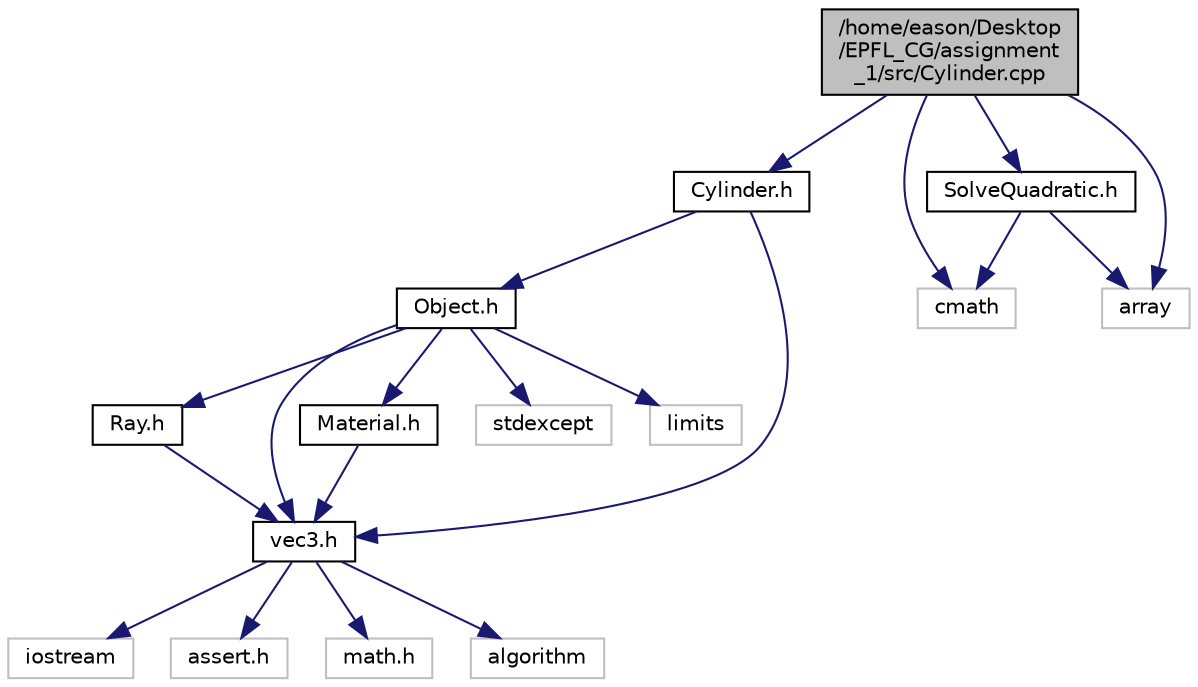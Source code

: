 digraph "/home/eason/Desktop/EPFL_CG/assignment_1/src/Cylinder.cpp"
{
  edge [fontname="Helvetica",fontsize="10",labelfontname="Helvetica",labelfontsize="10"];
  node [fontname="Helvetica",fontsize="10",shape=record];
  Node1 [label="/home/eason/Desktop\l/EPFL_CG/assignment\l_1/src/Cylinder.cpp",height=0.2,width=0.4,color="black", fillcolor="grey75", style="filled", fontcolor="black"];
  Node1 -> Node2 [color="midnightblue",fontsize="10",style="solid",fontname="Helvetica"];
  Node2 [label="Cylinder.h",height=0.2,width=0.4,color="black", fillcolor="white", style="filled",URL="$Cylinder_8h.html"];
  Node2 -> Node3 [color="midnightblue",fontsize="10",style="solid",fontname="Helvetica"];
  Node3 [label="Object.h",height=0.2,width=0.4,color="black", fillcolor="white", style="filled",URL="$Object_8h.html"];
  Node3 -> Node4 [color="midnightblue",fontsize="10",style="solid",fontname="Helvetica"];
  Node4 [label="Ray.h",height=0.2,width=0.4,color="black", fillcolor="white", style="filled",URL="$Ray_8h.html"];
  Node4 -> Node5 [color="midnightblue",fontsize="10",style="solid",fontname="Helvetica"];
  Node5 [label="vec3.h",height=0.2,width=0.4,color="black", fillcolor="white", style="filled",URL="$vec3_8h.html",tooltip="Implements the vector class and its mathematical operations. "];
  Node5 -> Node6 [color="midnightblue",fontsize="10",style="solid",fontname="Helvetica"];
  Node6 [label="iostream",height=0.2,width=0.4,color="grey75", fillcolor="white", style="filled"];
  Node5 -> Node7 [color="midnightblue",fontsize="10",style="solid",fontname="Helvetica"];
  Node7 [label="assert.h",height=0.2,width=0.4,color="grey75", fillcolor="white", style="filled"];
  Node5 -> Node8 [color="midnightblue",fontsize="10",style="solid",fontname="Helvetica"];
  Node8 [label="math.h",height=0.2,width=0.4,color="grey75", fillcolor="white", style="filled"];
  Node5 -> Node9 [color="midnightblue",fontsize="10",style="solid",fontname="Helvetica"];
  Node9 [label="algorithm",height=0.2,width=0.4,color="grey75", fillcolor="white", style="filled"];
  Node3 -> Node5 [color="midnightblue",fontsize="10",style="solid",fontname="Helvetica"];
  Node3 -> Node10 [color="midnightblue",fontsize="10",style="solid",fontname="Helvetica"];
  Node10 [label="Material.h",height=0.2,width=0.4,color="black", fillcolor="white", style="filled",URL="$Material_8h.html"];
  Node10 -> Node5 [color="midnightblue",fontsize="10",style="solid",fontname="Helvetica"];
  Node3 -> Node11 [color="midnightblue",fontsize="10",style="solid",fontname="Helvetica"];
  Node11 [label="stdexcept",height=0.2,width=0.4,color="grey75", fillcolor="white", style="filled"];
  Node3 -> Node12 [color="midnightblue",fontsize="10",style="solid",fontname="Helvetica"];
  Node12 [label="limits",height=0.2,width=0.4,color="grey75", fillcolor="white", style="filled"];
  Node2 -> Node5 [color="midnightblue",fontsize="10",style="solid",fontname="Helvetica"];
  Node1 -> Node13 [color="midnightblue",fontsize="10",style="solid",fontname="Helvetica"];
  Node13 [label="SolveQuadratic.h",height=0.2,width=0.4,color="black", fillcolor="white", style="filled",URL="$SolveQuadratic_8h.html"];
  Node13 -> Node14 [color="midnightblue",fontsize="10",style="solid",fontname="Helvetica"];
  Node14 [label="cmath",height=0.2,width=0.4,color="grey75", fillcolor="white", style="filled"];
  Node13 -> Node15 [color="midnightblue",fontsize="10",style="solid",fontname="Helvetica"];
  Node15 [label="array",height=0.2,width=0.4,color="grey75", fillcolor="white", style="filled"];
  Node1 -> Node15 [color="midnightblue",fontsize="10",style="solid",fontname="Helvetica"];
  Node1 -> Node14 [color="midnightblue",fontsize="10",style="solid",fontname="Helvetica"];
}
